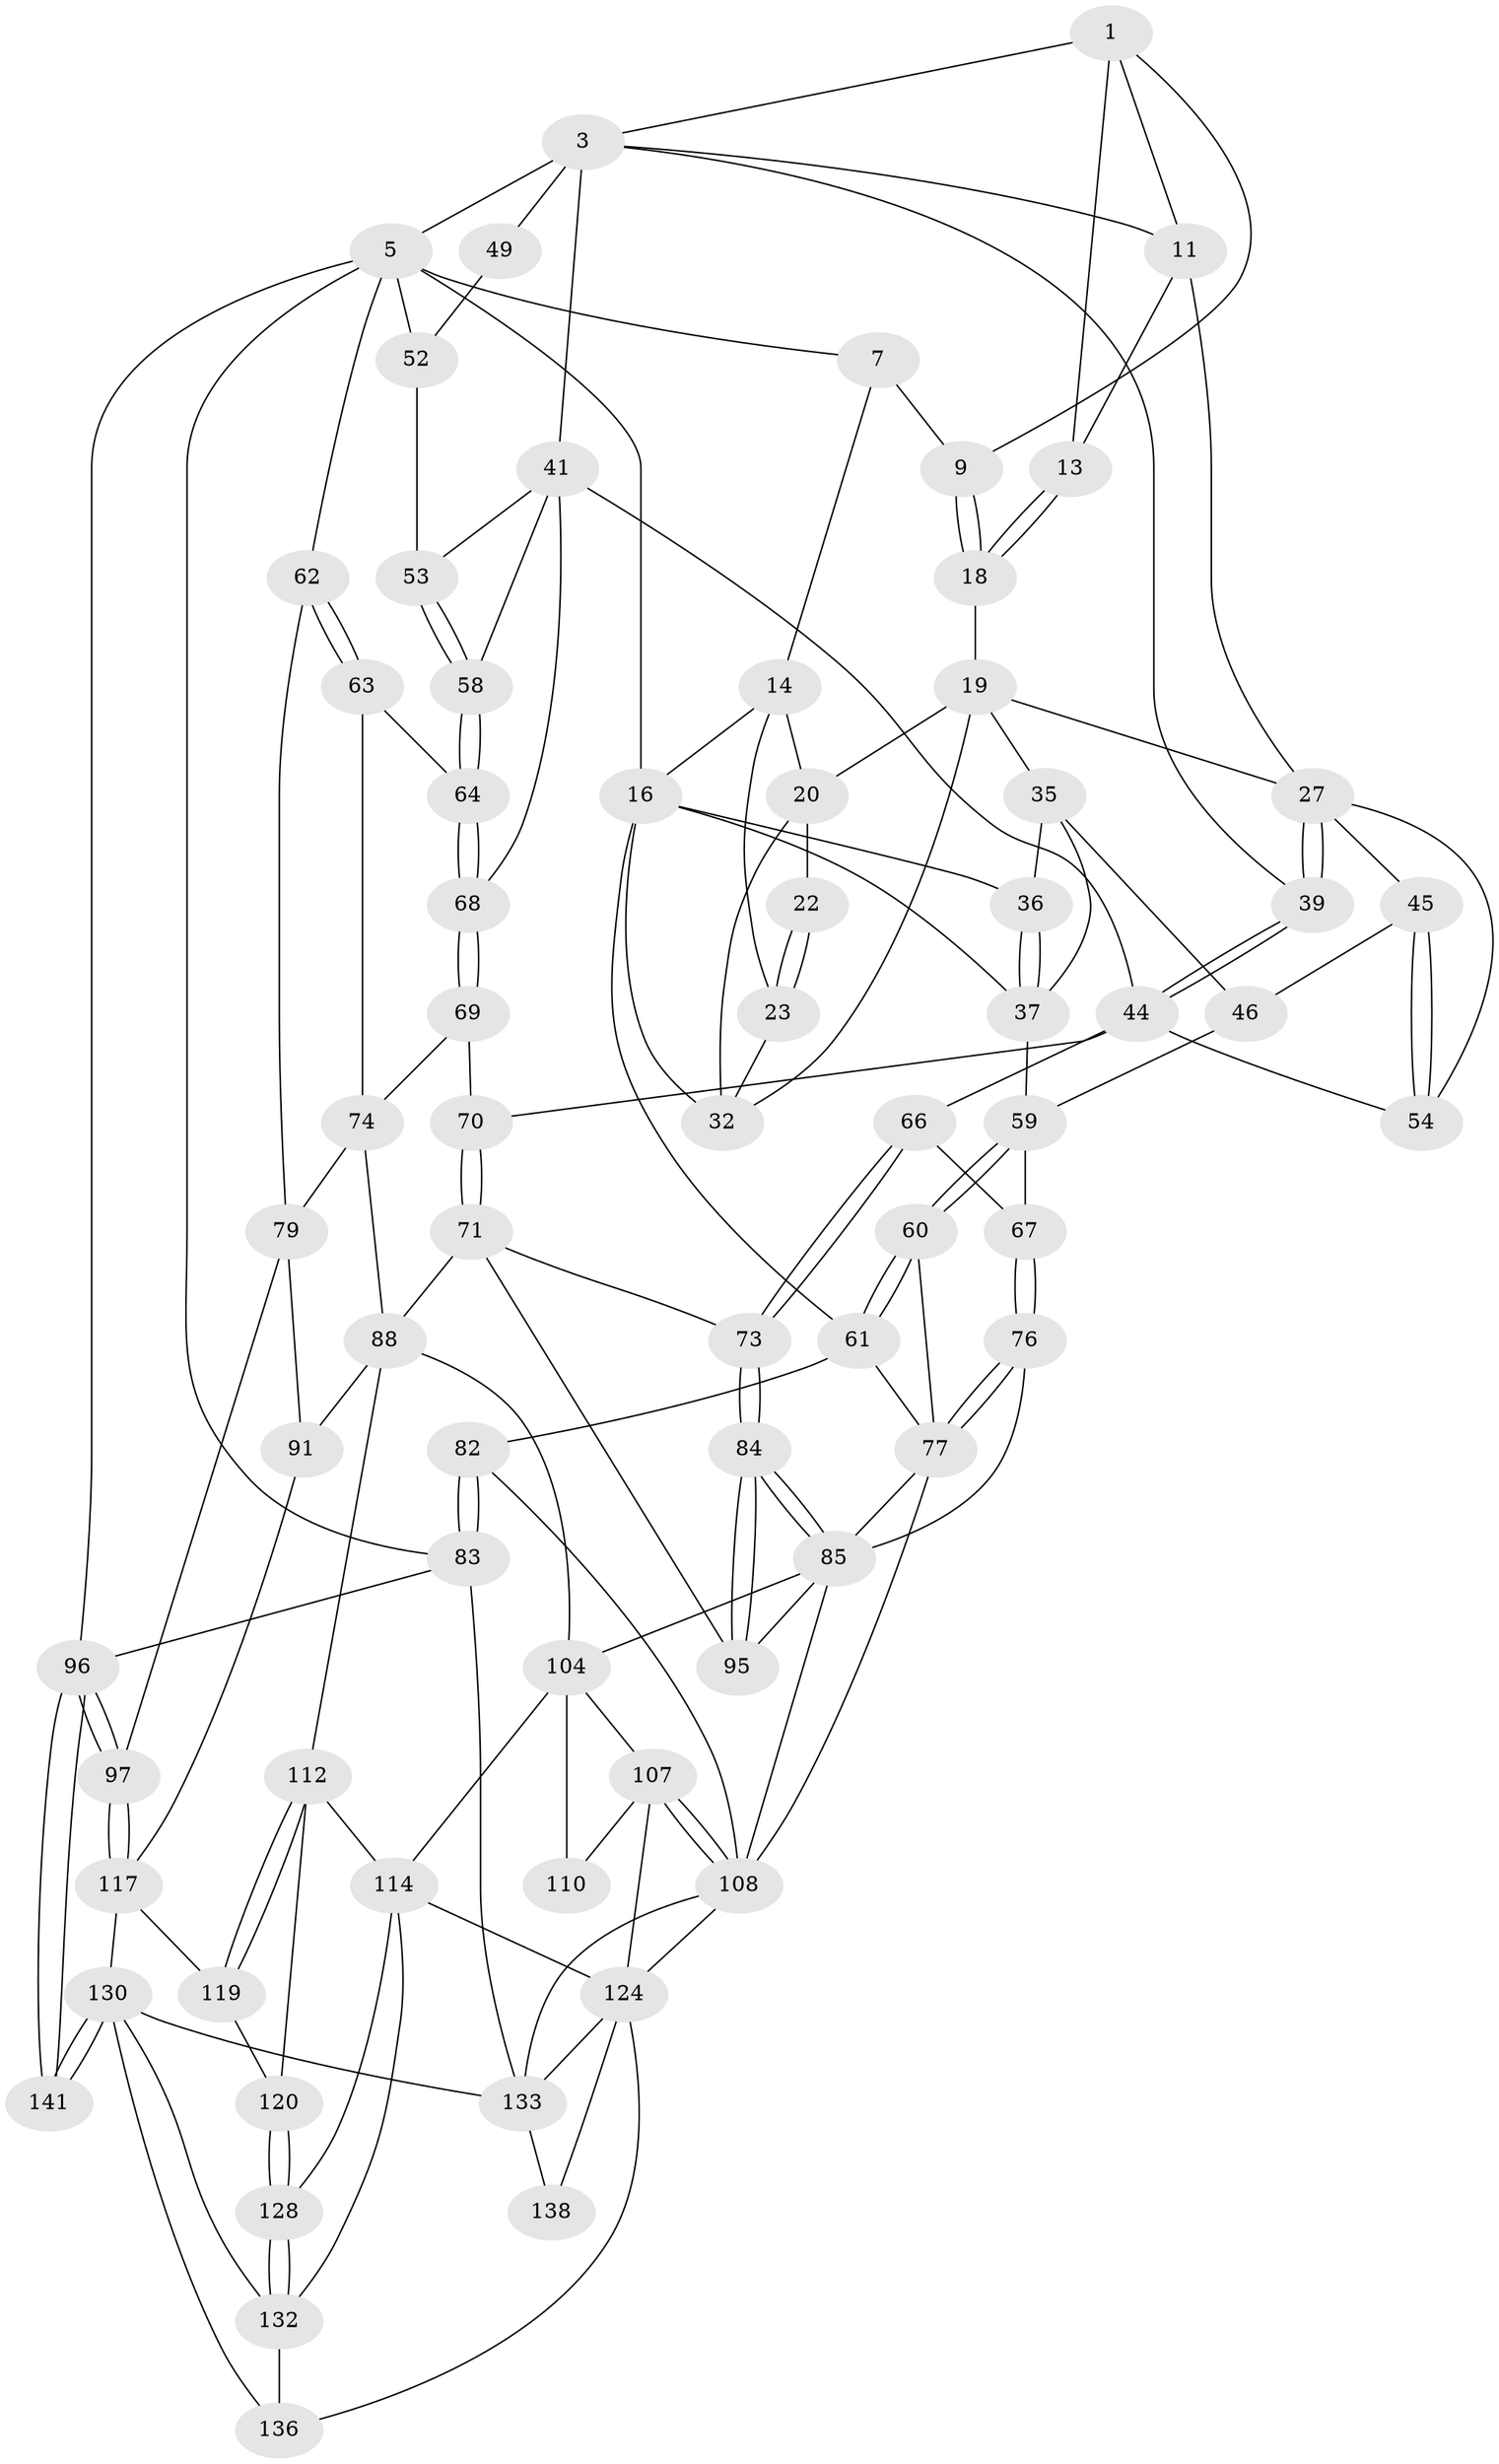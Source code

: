 // original degree distribution, {3: 0.027777777777777776, 5: 0.5972222222222222, 6: 0.19444444444444445, 4: 0.18055555555555555}
// Generated by graph-tools (version 1.1) at 2025/28/03/15/25 16:28:10]
// undirected, 72 vertices, 164 edges
graph export_dot {
graph [start="1"]
  node [color=gray90,style=filled];
  1 [pos="+0.29284686390348746+0",super="+2+8"];
  3 [pos="+1+0",super="+4+24"];
  5 [pos="+1+0",super="+57+6"];
  7 [pos="+0+0",super="+10"];
  9 [pos="+0.242361616196331+0.044950777035554695"];
  11 [pos="+0.5839534881439388+0",super="+12"];
  13 [pos="+0.4052660668657235+0.1711544260990002"];
  14 [pos="+0.08387041927519076+0.08271490288204818",super="+15"];
  16 [pos="+0+0.14920754096103017",super="+34+17"];
  18 [pos="+0.24215915584037134+0.07619704450458956"];
  19 [pos="+0.2365756683567659+0.08141444743775958",super="+30"];
  20 [pos="+0.18665628856072364+0.10916376117933718",super="+26+21"];
  22 [pos="+0.12211226025395304+0.1596071704427689"];
  23 [pos="+0.10704730905951215+0.17945555979813477"];
  27 [pos="+0.41233605633156384+0.23812033906883248",super="+28"];
  32 [pos="+0.1664767167976666+0.24268545833136543",super="+33"];
  35 [pos="+0.15567589575162513+0.30672005960158694",super="+47"];
  36 [pos="+0.04687599036938349+0.31757460188745834"];
  37 [pos="+0+0.35953900953745216",super="+48"];
  39 [pos="+0.5062120611095898+0.28460229961185085"];
  41 [pos="+0.7381688927443026+0.3694421091047263",super="+51+42"];
  44 [pos="+0.5578812999062703+0.415767219346251",super="+55"];
  45 [pos="+0.24077151989048354+0.4089456480167353"];
  46 [pos="+0.17346007479813505+0.43286431963370425"];
  49 [pos="+1+0",super="+50"];
  52 [pos="+0.9099512760333719+0.3925087526000671"];
  53 [pos="+0.8820139242659686+0.4462331150203561"];
  54 [pos="+0.34976071048817514+0.44172581871846084"];
  58 [pos="+0.8794640328533359+0.4605006968048431"];
  59 [pos="+0.027512132679008216+0.5422121127586474",super="+65"];
  60 [pos="+0+0.5603108864700947"];
  61 [pos="+0+0.5898292785738427",super="+81"];
  62 [pos="+1+0.4325166612192039",super="+78"];
  63 [pos="+0.9208459193850091+0.5107981252236445"];
  64 [pos="+0.8896541697779639+0.48187642081147486"];
  66 [pos="+0.3432836210411056+0.5388881460536032"];
  67 [pos="+0.2095222843768534+0.5633927939694903"];
  68 [pos="+0.7222097902180921+0.5278486051300489"];
  69 [pos="+0.7221693502653141+0.5663019586633454"];
  70 [pos="+0.5341475901985733+0.5596431643264019"];
  71 [pos="+0.5179695172242201+0.6002885137484604",super="+72+90"];
  73 [pos="+0.37317598043984174+0.5856864663528983"];
  74 [pos="+0.9031237894095407+0.5578897765098783",super="+75"];
  76 [pos="+0.18800688196518092+0.6459032451195743"];
  77 [pos="+0.11668524736475083+0.6485539256719574",super="+100"];
  79 [pos="+0.9412147569966957+0.6246981892272769",super="+80+94"];
  82 [pos="+0+1"];
  83 [pos="+0+1"];
  84 [pos="+0.35728332575701016+0.6826783480443831"];
  85 [pos="+0.35461154932876454+0.6893193672077472",super="+103+86"];
  88 [pos="+0.7361672754937304+0.6549375545811751",super="+93+89"];
  91 [pos="+0.8733271490779102+0.7225255221274662",super="+92"];
  95 [pos="+0.4533148708700071+0.6729005677157165",super="+99"];
  96 [pos="+1+1"];
  97 [pos="+1+0.8913708189419185"];
  104 [pos="+0.5995105900938064+0.7430132465916417",super="+105+116"];
  107 [pos="+0.3825368092080891+0.799882306254442",super="+111"];
  108 [pos="+0.33423042394039326+0.7960014031540549",super="+109"];
  110 [pos="+0.4552887481635345+0.8205507419150939"];
  112 [pos="+0.7737135104259198+0.7443504178466632",super="+113"];
  114 [pos="+0.6057524542211948+0.7896799884682926",super="+115+129"];
  117 [pos="+0.8621443970830669+0.8785806333712645",super="+118"];
  119 [pos="+0.774815819212997+0.7970044950222178"];
  120 [pos="+0.7305558557601091+0.8449984712931817"];
  124 [pos="+0.4573898260453242+0.8618606013450633",super="+127+125"];
  128 [pos="+0.7256196055976984+0.8628265649723603"];
  130 [pos="+0.8234114958899207+0.907810197894192",super="+131"];
  132 [pos="+0.7422157820640819+0.8951286436810869",super="+135"];
  133 [pos="+0.3321719539570783+0.9809285494340213",super="+134"];
  136 [pos="+0.6375207664432609+0.9387372269389822"];
  138 [pos="+0.5289019629490762+1",super="+139"];
  141 [pos="+1+1"];
  1 -- 3;
  1 -- 11;
  1 -- 13;
  1 -- 9;
  3 -- 49 [weight=2];
  3 -- 5;
  3 -- 39;
  3 -- 41;
  3 -- 11;
  5 -- 96;
  5 -- 52;
  5 -- 62;
  5 -- 83;
  5 -- 7;
  5 -- 16;
  7 -- 9;
  7 -- 14;
  9 -- 18;
  9 -- 18;
  11 -- 27;
  11 -- 13;
  13 -- 18;
  13 -- 18;
  14 -- 20;
  14 -- 16;
  14 -- 23;
  16 -- 36;
  16 -- 32;
  16 -- 61;
  16 -- 37;
  18 -- 19;
  19 -- 20;
  19 -- 27;
  19 -- 35;
  19 -- 32;
  20 -- 32;
  20 -- 22 [weight=2];
  22 -- 23;
  22 -- 23;
  23 -- 32;
  27 -- 39;
  27 -- 39;
  27 -- 45;
  27 -- 54;
  35 -- 36;
  35 -- 37;
  35 -- 46;
  36 -- 37;
  36 -- 37;
  37 -- 59;
  39 -- 44;
  39 -- 44;
  41 -- 53;
  41 -- 58;
  41 -- 44;
  41 -- 68;
  44 -- 70;
  44 -- 66;
  44 -- 54;
  45 -- 46;
  45 -- 54;
  45 -- 54;
  46 -- 59;
  49 -- 52;
  52 -- 53;
  53 -- 58;
  53 -- 58;
  58 -- 64;
  58 -- 64;
  59 -- 60;
  59 -- 60;
  59 -- 67;
  60 -- 61;
  60 -- 61;
  60 -- 77;
  61 -- 82;
  61 -- 77;
  62 -- 63;
  62 -- 63;
  62 -- 79 [weight=2];
  63 -- 64;
  63 -- 74;
  64 -- 68;
  64 -- 68;
  66 -- 67;
  66 -- 73;
  66 -- 73;
  67 -- 76;
  67 -- 76;
  68 -- 69;
  68 -- 69;
  69 -- 70;
  69 -- 74;
  70 -- 71;
  70 -- 71;
  71 -- 73;
  71 -- 95 [weight=2];
  71 -- 88;
  73 -- 84;
  73 -- 84;
  74 -- 79;
  74 -- 88;
  76 -- 77;
  76 -- 77;
  76 -- 85;
  77 -- 108;
  77 -- 85;
  79 -- 91 [weight=2];
  79 -- 97;
  82 -- 83;
  82 -- 83;
  82 -- 108;
  83 -- 96;
  83 -- 133;
  84 -- 85;
  84 -- 85;
  84 -- 95;
  84 -- 95;
  85 -- 104;
  85 -- 95;
  85 -- 108;
  88 -- 112;
  88 -- 91;
  88 -- 104;
  91 -- 117;
  96 -- 97;
  96 -- 97;
  96 -- 141;
  96 -- 141;
  97 -- 117;
  97 -- 117;
  104 -- 107;
  104 -- 110 [weight=2];
  104 -- 114;
  107 -- 108;
  107 -- 108;
  107 -- 124;
  107 -- 110;
  108 -- 133;
  108 -- 124;
  112 -- 119;
  112 -- 119;
  112 -- 114;
  112 -- 120;
  114 -- 124;
  114 -- 128;
  114 -- 132;
  117 -- 130;
  117 -- 119;
  119 -- 120;
  120 -- 128;
  120 -- 128;
  124 -- 136;
  124 -- 138 [weight=2];
  124 -- 133;
  128 -- 132;
  128 -- 132;
  130 -- 141 [weight=2];
  130 -- 141;
  130 -- 132;
  130 -- 133;
  130 -- 136;
  132 -- 136;
  133 -- 138 [weight=2];
}
